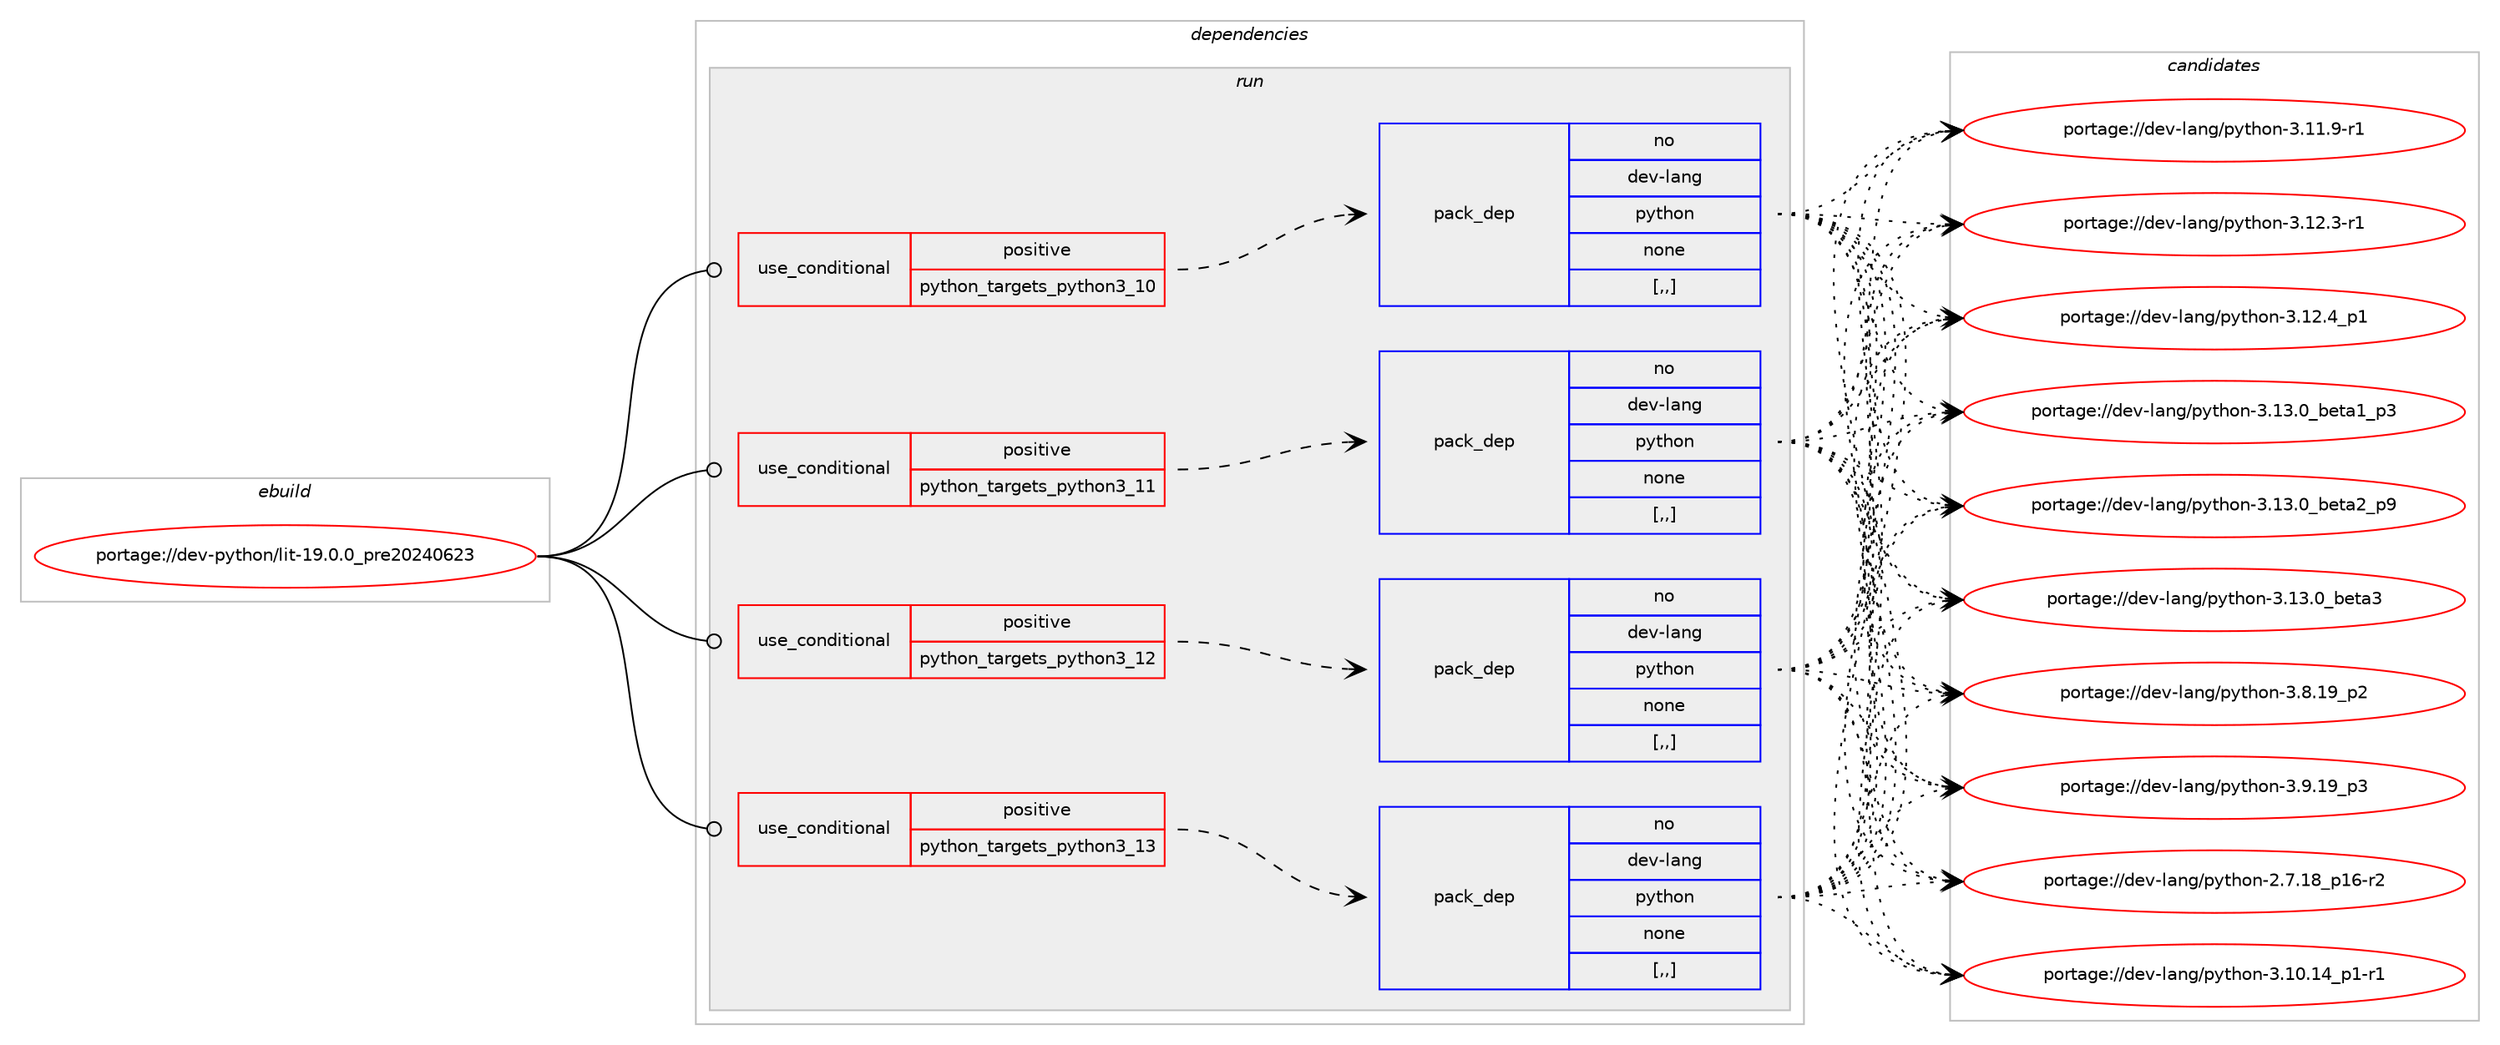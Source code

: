 digraph prolog {

# *************
# Graph options
# *************

newrank=true;
concentrate=true;
compound=true;
graph [rankdir=LR,fontname=Helvetica,fontsize=10,ranksep=1.5];#, ranksep=2.5, nodesep=0.2];
edge  [arrowhead=vee];
node  [fontname=Helvetica,fontsize=10];

# **********
# The ebuild
# **********

subgraph cluster_leftcol {
color=gray;
label=<<i>ebuild</i>>;
id [label="portage://dev-python/lit-19.0.0_pre20240623", color=red, width=4, href="../dev-python/lit-19.0.0_pre20240623.svg"];
}

# ****************
# The dependencies
# ****************

subgraph cluster_midcol {
color=gray;
label=<<i>dependencies</i>>;
subgraph cluster_compile {
fillcolor="#eeeeee";
style=filled;
label=<<i>compile</i>>;
}
subgraph cluster_compileandrun {
fillcolor="#eeeeee";
style=filled;
label=<<i>compile and run</i>>;
}
subgraph cluster_run {
fillcolor="#eeeeee";
style=filled;
label=<<i>run</i>>;
subgraph cond33508 {
dependency146986 [label=<<TABLE BORDER="0" CELLBORDER="1" CELLSPACING="0" CELLPADDING="4"><TR><TD ROWSPAN="3" CELLPADDING="10">use_conditional</TD></TR><TR><TD>positive</TD></TR><TR><TD>python_targets_python3_10</TD></TR></TABLE>>, shape=none, color=red];
subgraph pack112263 {
dependency146987 [label=<<TABLE BORDER="0" CELLBORDER="1" CELLSPACING="0" CELLPADDING="4" WIDTH="220"><TR><TD ROWSPAN="6" CELLPADDING="30">pack_dep</TD></TR><TR><TD WIDTH="110">no</TD></TR><TR><TD>dev-lang</TD></TR><TR><TD>python</TD></TR><TR><TD>none</TD></TR><TR><TD>[,,]</TD></TR></TABLE>>, shape=none, color=blue];
}
dependency146986:e -> dependency146987:w [weight=20,style="dashed",arrowhead="vee"];
}
id:e -> dependency146986:w [weight=20,style="solid",arrowhead="odot"];
subgraph cond33509 {
dependency146988 [label=<<TABLE BORDER="0" CELLBORDER="1" CELLSPACING="0" CELLPADDING="4"><TR><TD ROWSPAN="3" CELLPADDING="10">use_conditional</TD></TR><TR><TD>positive</TD></TR><TR><TD>python_targets_python3_11</TD></TR></TABLE>>, shape=none, color=red];
subgraph pack112264 {
dependency146989 [label=<<TABLE BORDER="0" CELLBORDER="1" CELLSPACING="0" CELLPADDING="4" WIDTH="220"><TR><TD ROWSPAN="6" CELLPADDING="30">pack_dep</TD></TR><TR><TD WIDTH="110">no</TD></TR><TR><TD>dev-lang</TD></TR><TR><TD>python</TD></TR><TR><TD>none</TD></TR><TR><TD>[,,]</TD></TR></TABLE>>, shape=none, color=blue];
}
dependency146988:e -> dependency146989:w [weight=20,style="dashed",arrowhead="vee"];
}
id:e -> dependency146988:w [weight=20,style="solid",arrowhead="odot"];
subgraph cond33510 {
dependency146990 [label=<<TABLE BORDER="0" CELLBORDER="1" CELLSPACING="0" CELLPADDING="4"><TR><TD ROWSPAN="3" CELLPADDING="10">use_conditional</TD></TR><TR><TD>positive</TD></TR><TR><TD>python_targets_python3_12</TD></TR></TABLE>>, shape=none, color=red];
subgraph pack112265 {
dependency146991 [label=<<TABLE BORDER="0" CELLBORDER="1" CELLSPACING="0" CELLPADDING="4" WIDTH="220"><TR><TD ROWSPAN="6" CELLPADDING="30">pack_dep</TD></TR><TR><TD WIDTH="110">no</TD></TR><TR><TD>dev-lang</TD></TR><TR><TD>python</TD></TR><TR><TD>none</TD></TR><TR><TD>[,,]</TD></TR></TABLE>>, shape=none, color=blue];
}
dependency146990:e -> dependency146991:w [weight=20,style="dashed",arrowhead="vee"];
}
id:e -> dependency146990:w [weight=20,style="solid",arrowhead="odot"];
subgraph cond33511 {
dependency146992 [label=<<TABLE BORDER="0" CELLBORDER="1" CELLSPACING="0" CELLPADDING="4"><TR><TD ROWSPAN="3" CELLPADDING="10">use_conditional</TD></TR><TR><TD>positive</TD></TR><TR><TD>python_targets_python3_13</TD></TR></TABLE>>, shape=none, color=red];
subgraph pack112266 {
dependency146993 [label=<<TABLE BORDER="0" CELLBORDER="1" CELLSPACING="0" CELLPADDING="4" WIDTH="220"><TR><TD ROWSPAN="6" CELLPADDING="30">pack_dep</TD></TR><TR><TD WIDTH="110">no</TD></TR><TR><TD>dev-lang</TD></TR><TR><TD>python</TD></TR><TR><TD>none</TD></TR><TR><TD>[,,]</TD></TR></TABLE>>, shape=none, color=blue];
}
dependency146992:e -> dependency146993:w [weight=20,style="dashed",arrowhead="vee"];
}
id:e -> dependency146992:w [weight=20,style="solid",arrowhead="odot"];
}
}

# **************
# The candidates
# **************

subgraph cluster_choices {
rank=same;
color=gray;
label=<<i>candidates</i>>;

subgraph choice112263 {
color=black;
nodesep=1;
choice100101118451089711010347112121116104111110455046554649569511249544511450 [label="portage://dev-lang/python-2.7.18_p16-r2", color=red, width=4,href="../dev-lang/python-2.7.18_p16-r2.svg"];
choice100101118451089711010347112121116104111110455146494846495295112494511449 [label="portage://dev-lang/python-3.10.14_p1-r1", color=red, width=4,href="../dev-lang/python-3.10.14_p1-r1.svg"];
choice100101118451089711010347112121116104111110455146494946574511449 [label="portage://dev-lang/python-3.11.9-r1", color=red, width=4,href="../dev-lang/python-3.11.9-r1.svg"];
choice100101118451089711010347112121116104111110455146495046514511449 [label="portage://dev-lang/python-3.12.3-r1", color=red, width=4,href="../dev-lang/python-3.12.3-r1.svg"];
choice100101118451089711010347112121116104111110455146495046529511249 [label="portage://dev-lang/python-3.12.4_p1", color=red, width=4,href="../dev-lang/python-3.12.4_p1.svg"];
choice10010111845108971101034711212111610411111045514649514648959810111697499511251 [label="portage://dev-lang/python-3.13.0_beta1_p3", color=red, width=4,href="../dev-lang/python-3.13.0_beta1_p3.svg"];
choice10010111845108971101034711212111610411111045514649514648959810111697509511257 [label="portage://dev-lang/python-3.13.0_beta2_p9", color=red, width=4,href="../dev-lang/python-3.13.0_beta2_p9.svg"];
choice1001011184510897110103471121211161041111104551464951464895981011169751 [label="portage://dev-lang/python-3.13.0_beta3", color=red, width=4,href="../dev-lang/python-3.13.0_beta3.svg"];
choice100101118451089711010347112121116104111110455146564649579511250 [label="portage://dev-lang/python-3.8.19_p2", color=red, width=4,href="../dev-lang/python-3.8.19_p2.svg"];
choice100101118451089711010347112121116104111110455146574649579511251 [label="portage://dev-lang/python-3.9.19_p3", color=red, width=4,href="../dev-lang/python-3.9.19_p3.svg"];
dependency146987:e -> choice100101118451089711010347112121116104111110455046554649569511249544511450:w [style=dotted,weight="100"];
dependency146987:e -> choice100101118451089711010347112121116104111110455146494846495295112494511449:w [style=dotted,weight="100"];
dependency146987:e -> choice100101118451089711010347112121116104111110455146494946574511449:w [style=dotted,weight="100"];
dependency146987:e -> choice100101118451089711010347112121116104111110455146495046514511449:w [style=dotted,weight="100"];
dependency146987:e -> choice100101118451089711010347112121116104111110455146495046529511249:w [style=dotted,weight="100"];
dependency146987:e -> choice10010111845108971101034711212111610411111045514649514648959810111697499511251:w [style=dotted,weight="100"];
dependency146987:e -> choice10010111845108971101034711212111610411111045514649514648959810111697509511257:w [style=dotted,weight="100"];
dependency146987:e -> choice1001011184510897110103471121211161041111104551464951464895981011169751:w [style=dotted,weight="100"];
dependency146987:e -> choice100101118451089711010347112121116104111110455146564649579511250:w [style=dotted,weight="100"];
dependency146987:e -> choice100101118451089711010347112121116104111110455146574649579511251:w [style=dotted,weight="100"];
}
subgraph choice112264 {
color=black;
nodesep=1;
choice100101118451089711010347112121116104111110455046554649569511249544511450 [label="portage://dev-lang/python-2.7.18_p16-r2", color=red, width=4,href="../dev-lang/python-2.7.18_p16-r2.svg"];
choice100101118451089711010347112121116104111110455146494846495295112494511449 [label="portage://dev-lang/python-3.10.14_p1-r1", color=red, width=4,href="../dev-lang/python-3.10.14_p1-r1.svg"];
choice100101118451089711010347112121116104111110455146494946574511449 [label="portage://dev-lang/python-3.11.9-r1", color=red, width=4,href="../dev-lang/python-3.11.9-r1.svg"];
choice100101118451089711010347112121116104111110455146495046514511449 [label="portage://dev-lang/python-3.12.3-r1", color=red, width=4,href="../dev-lang/python-3.12.3-r1.svg"];
choice100101118451089711010347112121116104111110455146495046529511249 [label="portage://dev-lang/python-3.12.4_p1", color=red, width=4,href="../dev-lang/python-3.12.4_p1.svg"];
choice10010111845108971101034711212111610411111045514649514648959810111697499511251 [label="portage://dev-lang/python-3.13.0_beta1_p3", color=red, width=4,href="../dev-lang/python-3.13.0_beta1_p3.svg"];
choice10010111845108971101034711212111610411111045514649514648959810111697509511257 [label="portage://dev-lang/python-3.13.0_beta2_p9", color=red, width=4,href="../dev-lang/python-3.13.0_beta2_p9.svg"];
choice1001011184510897110103471121211161041111104551464951464895981011169751 [label="portage://dev-lang/python-3.13.0_beta3", color=red, width=4,href="../dev-lang/python-3.13.0_beta3.svg"];
choice100101118451089711010347112121116104111110455146564649579511250 [label="portage://dev-lang/python-3.8.19_p2", color=red, width=4,href="../dev-lang/python-3.8.19_p2.svg"];
choice100101118451089711010347112121116104111110455146574649579511251 [label="portage://dev-lang/python-3.9.19_p3", color=red, width=4,href="../dev-lang/python-3.9.19_p3.svg"];
dependency146989:e -> choice100101118451089711010347112121116104111110455046554649569511249544511450:w [style=dotted,weight="100"];
dependency146989:e -> choice100101118451089711010347112121116104111110455146494846495295112494511449:w [style=dotted,weight="100"];
dependency146989:e -> choice100101118451089711010347112121116104111110455146494946574511449:w [style=dotted,weight="100"];
dependency146989:e -> choice100101118451089711010347112121116104111110455146495046514511449:w [style=dotted,weight="100"];
dependency146989:e -> choice100101118451089711010347112121116104111110455146495046529511249:w [style=dotted,weight="100"];
dependency146989:e -> choice10010111845108971101034711212111610411111045514649514648959810111697499511251:w [style=dotted,weight="100"];
dependency146989:e -> choice10010111845108971101034711212111610411111045514649514648959810111697509511257:w [style=dotted,weight="100"];
dependency146989:e -> choice1001011184510897110103471121211161041111104551464951464895981011169751:w [style=dotted,weight="100"];
dependency146989:e -> choice100101118451089711010347112121116104111110455146564649579511250:w [style=dotted,weight="100"];
dependency146989:e -> choice100101118451089711010347112121116104111110455146574649579511251:w [style=dotted,weight="100"];
}
subgraph choice112265 {
color=black;
nodesep=1;
choice100101118451089711010347112121116104111110455046554649569511249544511450 [label="portage://dev-lang/python-2.7.18_p16-r2", color=red, width=4,href="../dev-lang/python-2.7.18_p16-r2.svg"];
choice100101118451089711010347112121116104111110455146494846495295112494511449 [label="portage://dev-lang/python-3.10.14_p1-r1", color=red, width=4,href="../dev-lang/python-3.10.14_p1-r1.svg"];
choice100101118451089711010347112121116104111110455146494946574511449 [label="portage://dev-lang/python-3.11.9-r1", color=red, width=4,href="../dev-lang/python-3.11.9-r1.svg"];
choice100101118451089711010347112121116104111110455146495046514511449 [label="portage://dev-lang/python-3.12.3-r1", color=red, width=4,href="../dev-lang/python-3.12.3-r1.svg"];
choice100101118451089711010347112121116104111110455146495046529511249 [label="portage://dev-lang/python-3.12.4_p1", color=red, width=4,href="../dev-lang/python-3.12.4_p1.svg"];
choice10010111845108971101034711212111610411111045514649514648959810111697499511251 [label="portage://dev-lang/python-3.13.0_beta1_p3", color=red, width=4,href="../dev-lang/python-3.13.0_beta1_p3.svg"];
choice10010111845108971101034711212111610411111045514649514648959810111697509511257 [label="portage://dev-lang/python-3.13.0_beta2_p9", color=red, width=4,href="../dev-lang/python-3.13.0_beta2_p9.svg"];
choice1001011184510897110103471121211161041111104551464951464895981011169751 [label="portage://dev-lang/python-3.13.0_beta3", color=red, width=4,href="../dev-lang/python-3.13.0_beta3.svg"];
choice100101118451089711010347112121116104111110455146564649579511250 [label="portage://dev-lang/python-3.8.19_p2", color=red, width=4,href="../dev-lang/python-3.8.19_p2.svg"];
choice100101118451089711010347112121116104111110455146574649579511251 [label="portage://dev-lang/python-3.9.19_p3", color=red, width=4,href="../dev-lang/python-3.9.19_p3.svg"];
dependency146991:e -> choice100101118451089711010347112121116104111110455046554649569511249544511450:w [style=dotted,weight="100"];
dependency146991:e -> choice100101118451089711010347112121116104111110455146494846495295112494511449:w [style=dotted,weight="100"];
dependency146991:e -> choice100101118451089711010347112121116104111110455146494946574511449:w [style=dotted,weight="100"];
dependency146991:e -> choice100101118451089711010347112121116104111110455146495046514511449:w [style=dotted,weight="100"];
dependency146991:e -> choice100101118451089711010347112121116104111110455146495046529511249:w [style=dotted,weight="100"];
dependency146991:e -> choice10010111845108971101034711212111610411111045514649514648959810111697499511251:w [style=dotted,weight="100"];
dependency146991:e -> choice10010111845108971101034711212111610411111045514649514648959810111697509511257:w [style=dotted,weight="100"];
dependency146991:e -> choice1001011184510897110103471121211161041111104551464951464895981011169751:w [style=dotted,weight="100"];
dependency146991:e -> choice100101118451089711010347112121116104111110455146564649579511250:w [style=dotted,weight="100"];
dependency146991:e -> choice100101118451089711010347112121116104111110455146574649579511251:w [style=dotted,weight="100"];
}
subgraph choice112266 {
color=black;
nodesep=1;
choice100101118451089711010347112121116104111110455046554649569511249544511450 [label="portage://dev-lang/python-2.7.18_p16-r2", color=red, width=4,href="../dev-lang/python-2.7.18_p16-r2.svg"];
choice100101118451089711010347112121116104111110455146494846495295112494511449 [label="portage://dev-lang/python-3.10.14_p1-r1", color=red, width=4,href="../dev-lang/python-3.10.14_p1-r1.svg"];
choice100101118451089711010347112121116104111110455146494946574511449 [label="portage://dev-lang/python-3.11.9-r1", color=red, width=4,href="../dev-lang/python-3.11.9-r1.svg"];
choice100101118451089711010347112121116104111110455146495046514511449 [label="portage://dev-lang/python-3.12.3-r1", color=red, width=4,href="../dev-lang/python-3.12.3-r1.svg"];
choice100101118451089711010347112121116104111110455146495046529511249 [label="portage://dev-lang/python-3.12.4_p1", color=red, width=4,href="../dev-lang/python-3.12.4_p1.svg"];
choice10010111845108971101034711212111610411111045514649514648959810111697499511251 [label="portage://dev-lang/python-3.13.0_beta1_p3", color=red, width=4,href="../dev-lang/python-3.13.0_beta1_p3.svg"];
choice10010111845108971101034711212111610411111045514649514648959810111697509511257 [label="portage://dev-lang/python-3.13.0_beta2_p9", color=red, width=4,href="../dev-lang/python-3.13.0_beta2_p9.svg"];
choice1001011184510897110103471121211161041111104551464951464895981011169751 [label="portage://dev-lang/python-3.13.0_beta3", color=red, width=4,href="../dev-lang/python-3.13.0_beta3.svg"];
choice100101118451089711010347112121116104111110455146564649579511250 [label="portage://dev-lang/python-3.8.19_p2", color=red, width=4,href="../dev-lang/python-3.8.19_p2.svg"];
choice100101118451089711010347112121116104111110455146574649579511251 [label="portage://dev-lang/python-3.9.19_p3", color=red, width=4,href="../dev-lang/python-3.9.19_p3.svg"];
dependency146993:e -> choice100101118451089711010347112121116104111110455046554649569511249544511450:w [style=dotted,weight="100"];
dependency146993:e -> choice100101118451089711010347112121116104111110455146494846495295112494511449:w [style=dotted,weight="100"];
dependency146993:e -> choice100101118451089711010347112121116104111110455146494946574511449:w [style=dotted,weight="100"];
dependency146993:e -> choice100101118451089711010347112121116104111110455146495046514511449:w [style=dotted,weight="100"];
dependency146993:e -> choice100101118451089711010347112121116104111110455146495046529511249:w [style=dotted,weight="100"];
dependency146993:e -> choice10010111845108971101034711212111610411111045514649514648959810111697499511251:w [style=dotted,weight="100"];
dependency146993:e -> choice10010111845108971101034711212111610411111045514649514648959810111697509511257:w [style=dotted,weight="100"];
dependency146993:e -> choice1001011184510897110103471121211161041111104551464951464895981011169751:w [style=dotted,weight="100"];
dependency146993:e -> choice100101118451089711010347112121116104111110455146564649579511250:w [style=dotted,weight="100"];
dependency146993:e -> choice100101118451089711010347112121116104111110455146574649579511251:w [style=dotted,weight="100"];
}
}

}
